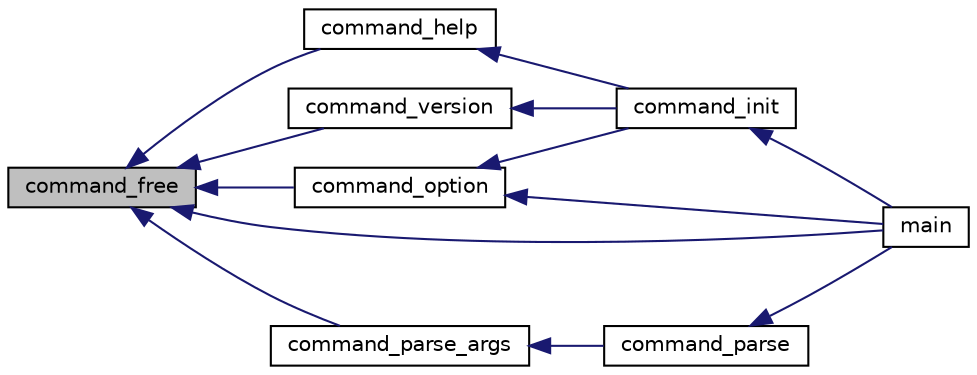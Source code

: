 digraph "command_free"
{
 // INTERACTIVE_SVG=YES
  edge [fontname="Helvetica",fontsize="10",labelfontname="Helvetica",labelfontsize="10"];
  node [fontname="Helvetica",fontsize="10",shape=record];
  rankdir="LR";
  Node1 [label="command_free",height=0.2,width=0.4,color="black", fillcolor="grey75", style="filled" fontcolor="black"];
  Node1 -> Node2 [dir="back",color="midnightblue",fontsize="10",style="solid",fontname="Helvetica"];
  Node2 [label="command_version",height=0.2,width=0.4,color="black", fillcolor="white", style="filled",URL="$commander_8c.html#ad8dac43a03c9fa51cccfa42e92996a5d"];
  Node2 -> Node3 [dir="back",color="midnightblue",fontsize="10",style="solid",fontname="Helvetica"];
  Node3 [label="command_init",height=0.2,width=0.4,color="black", fillcolor="white", style="filled",URL="$commander_8h.html#ac2b0413942927df22c77edcfb63adf92"];
  Node3 -> Node4 [dir="back",color="midnightblue",fontsize="10",style="solid",fontname="Helvetica"];
  Node4 [label="main",height=0.2,width=0.4,color="black", fillcolor="white", style="filled",URL="$main_8cpp.html#a0ddf1224851353fc92bfbff6f499fa97"];
  Node1 -> Node5 [dir="back",color="midnightblue",fontsize="10",style="solid",fontname="Helvetica"];
  Node5 [label="command_help",height=0.2,width=0.4,color="black", fillcolor="white", style="filled",URL="$commander_8h.html#ad6fd5e1e0c39ee07821b38b951b3c6b4"];
  Node5 -> Node3 [dir="back",color="midnightblue",fontsize="10",style="solid",fontname="Helvetica"];
  Node1 -> Node6 [dir="back",color="midnightblue",fontsize="10",style="solid",fontname="Helvetica"];
  Node6 [label="command_option",height=0.2,width=0.4,color="black", fillcolor="white", style="filled",URL="$commander_8h.html#ac64bb44a6e37c6448213d5c7d0775d01"];
  Node6 -> Node3 [dir="back",color="midnightblue",fontsize="10",style="solid",fontname="Helvetica"];
  Node6 -> Node4 [dir="back",color="midnightblue",fontsize="10",style="solid",fontname="Helvetica"];
  Node1 -> Node7 [dir="back",color="midnightblue",fontsize="10",style="solid",fontname="Helvetica"];
  Node7 [label="command_parse_args",height=0.2,width=0.4,color="black", fillcolor="white", style="filled",URL="$commander_8c.html#ac23a59734d93655cf974382b024b575c"];
  Node7 -> Node8 [dir="back",color="midnightblue",fontsize="10",style="solid",fontname="Helvetica"];
  Node8 [label="command_parse",height=0.2,width=0.4,color="black", fillcolor="white", style="filled",URL="$commander_8h.html#a8e43b145f69b0970026b31b13a6285a7"];
  Node8 -> Node4 [dir="back",color="midnightblue",fontsize="10",style="solid",fontname="Helvetica"];
  Node1 -> Node4 [dir="back",color="midnightblue",fontsize="10",style="solid",fontname="Helvetica"];
}
